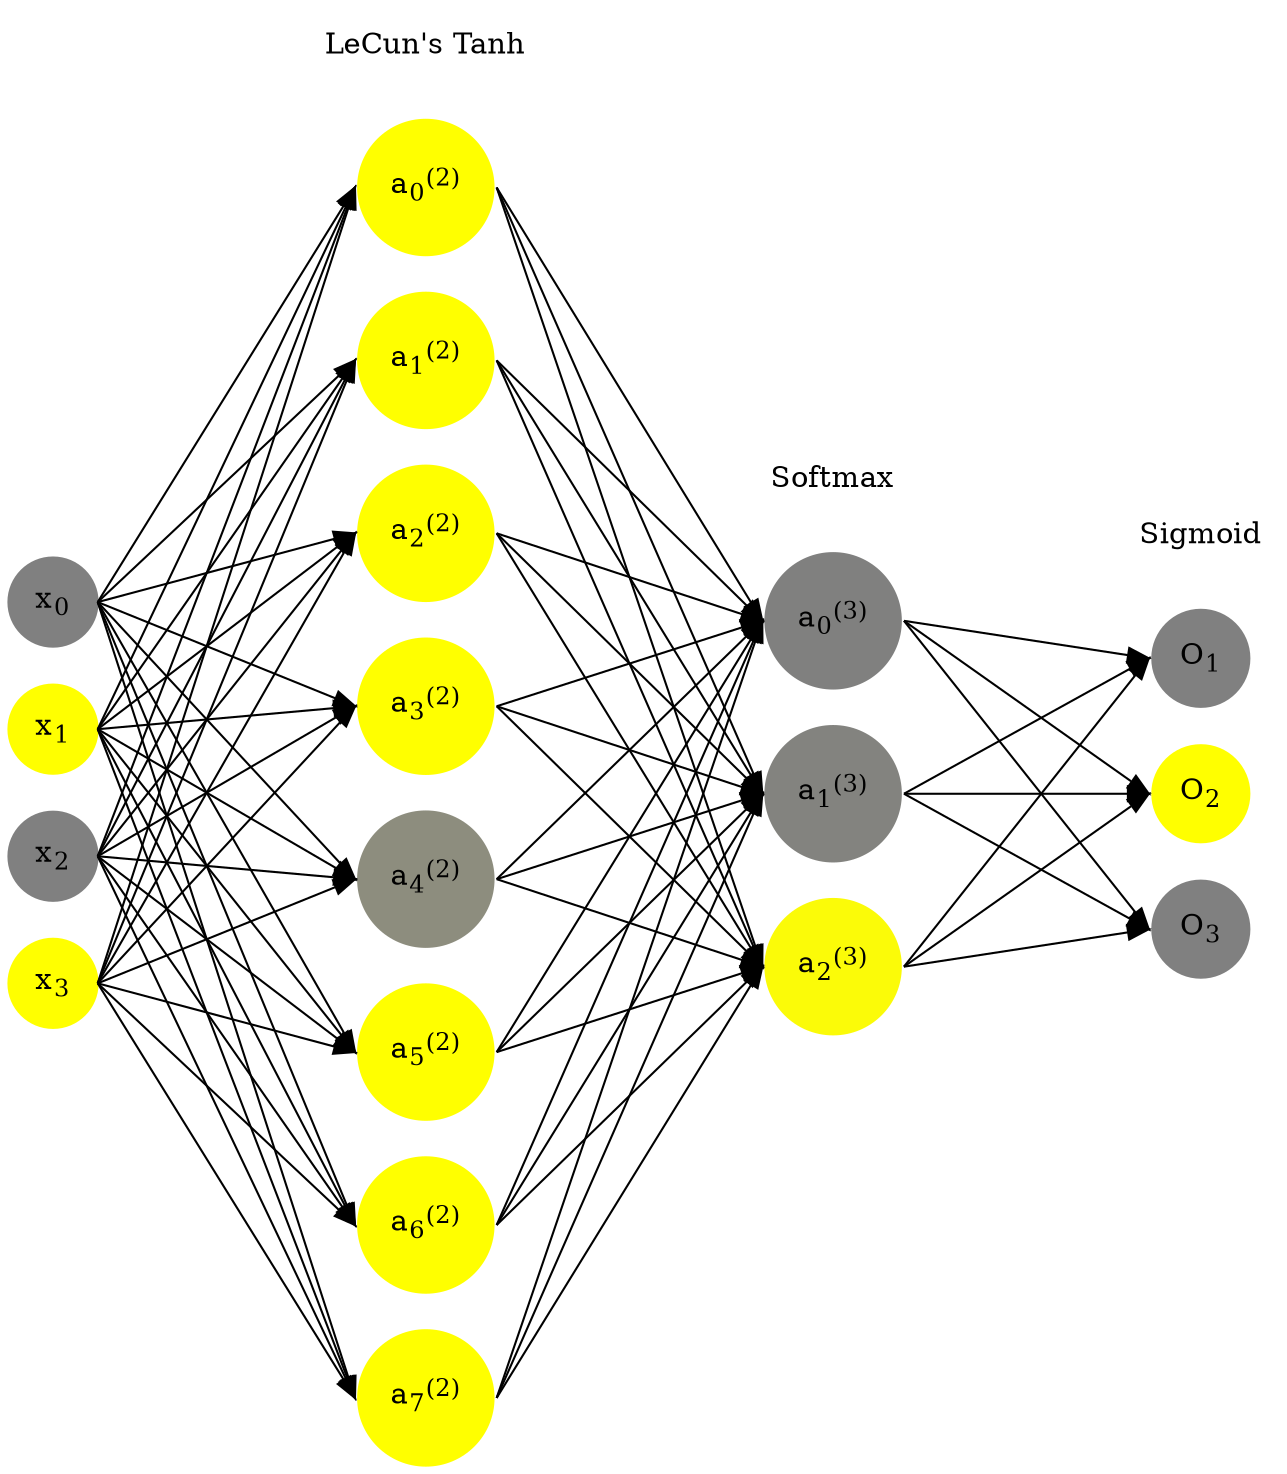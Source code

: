 digraph G {
	rankdir = LR;
	splines=false;
	edge[style=invis];
	ranksep= 1.4;
	{
	node [shape=circle, color="0.1667, 0.0, 0.5", style=filled, fillcolor="0.1667, 0.0, 0.5"];
	x0 [label=<x<sub>0</sub>>];
	}
	{
	node [shape=circle, color="0.1667, 1.0, 1.0", style=filled, fillcolor="0.1667, 1.0, 1.0"];
	x1 [label=<x<sub>1</sub>>];
	}
	{
	node [shape=circle, color="0.1667, 0.0, 0.5", style=filled, fillcolor="0.1667, 0.0, 0.5"];
	x2 [label=<x<sub>2</sub>>];
	}
	{
	node [shape=circle, color="0.1667, 1.0, 1.0", style=filled, fillcolor="0.1667, 1.0, 1.0"];
	x3 [label=<x<sub>3</sub>>];
	}
	{
	node [shape=circle, color="0.1667, 1.001940, 1.000970", style=filled, fillcolor="0.1667, 1.001940, 1.000970"];
	a02 [label=<a<sub>0</sub><sup>(2)</sup>>];
	}
	{
	node [shape=circle, color="0.1667, 1.470975, 1.235487", style=filled, fillcolor="0.1667, 1.470975, 1.235487"];
	a12 [label=<a<sub>1</sub><sup>(2)</sup>>];
	}
	{
	node [shape=circle, color="0.1667, 1.410574, 1.205287", style=filled, fillcolor="0.1667, 1.410574, 1.205287"];
	a22 [label=<a<sub>2</sub><sup>(2)</sup>>];
	}
	{
	node [shape=circle, color="0.1667, 1.286041, 1.143020", style=filled, fillcolor="0.1667, 1.286041, 1.143020"];
	a32 [label=<a<sub>3</sub><sup>(2)</sup>>];
	}
	{
	node [shape=circle, color="0.1667, 0.106725, 0.553363", style=filled, fillcolor="0.1667, 0.106725, 0.553363"];
	a42 [label=<a<sub>4</sub><sup>(2)</sup>>];
	}
	{
	node [shape=circle, color="0.1667, 1.189226, 1.094613", style=filled, fillcolor="0.1667, 1.189226, 1.094613"];
	a52 [label=<a<sub>5</sub><sup>(2)</sup>>];
	}
	{
	node [shape=circle, color="0.1667, 1.442966, 1.221483", style=filled, fillcolor="0.1667, 1.442966, 1.221483"];
	a62 [label=<a<sub>6</sub><sup>(2)</sup>>];
	}
	{
	node [shape=circle, color="0.1667, 1.583953, 1.291976", style=filled, fillcolor="0.1667, 1.583953, 1.291976"];
	a72 [label=<a<sub>7</sub><sup>(2)</sup>>];
	}
	{
	node [shape=circle, color="0.1667, 0.007229, 0.503614", style=filled, fillcolor="0.1667, 0.007229, 0.503614"];
	a03 [label=<a<sub>0</sub><sup>(3)</sup>>];
	}
	{
	node [shape=circle, color="0.1667, 0.028097, 0.514049", style=filled, fillcolor="0.1667, 0.028097, 0.514049"];
	a13 [label=<a<sub>1</sub><sup>(3)</sup>>];
	}
	{
	node [shape=circle, color="0.1667, 0.964674, 0.982337", style=filled, fillcolor="0.1667, 0.964674, 0.982337"];
	a23 [label=<a<sub>2</sub><sup>(3)</sup>>];
	}
	{
	node [shape=circle, color="0.1667, 0.0, 0.5", style=filled, fillcolor="0.1667, 0.0, 0.5"];
	O1 [label=<O<sub>1</sub>>];
	}
	{
	node [shape=circle, color="0.1667, 1.0, 1.0", style=filled, fillcolor="0.1667, 1.0, 1.0"];
	O2 [label=<O<sub>2</sub>>];
	}
	{
	node [shape=circle, color="0.1667, 0.0, 0.5", style=filled, fillcolor="0.1667, 0.0, 0.5"];
	O3 [label=<O<sub>3</sub>>];
	}
	{
	rank=same;
	x0->x1->x2->x3;
	}
	{
	rank=same;
	a02->a12->a22->a32->a42->a52->a62->a72;
	}
	{
	rank=same;
	a03->a13->a23;
	}
	{
	rank=same;
	O1->O2->O3;
	}
	l1 [shape=plaintext,label="LeCun's Tanh"];
	l1->a02;
	{rank=same; l1;a02};
	l2 [shape=plaintext,label="Softmax"];
	l2->a03;
	{rank=same; l2;a03};
	l3 [shape=plaintext,label="Sigmoid"];
	l3->O1;
	{rank=same; l3;O1};
edge[style=solid, tailport=e, headport=w];
	{x0;x1;x2;x3} -> {a02;a12;a22;a32;a42;a52;a62;a72};
	{a02;a12;a22;a32;a42;a52;a62;a72} -> {a03;a13;a23};
	{a03;a13;a23} -> {O1,O2,O3};
}